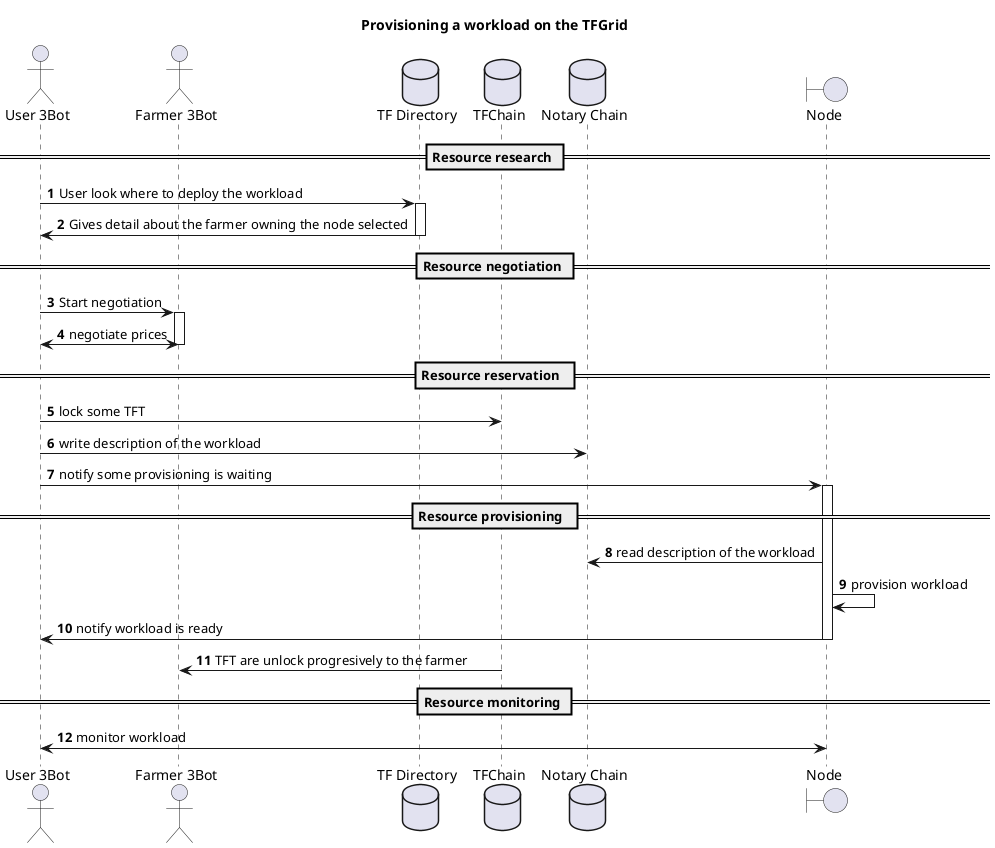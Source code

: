 @startuml
title Provisioning a workload on the TFGrid

autonumber
actor "User 3Bot" as user
actor "Farmer 3Bot" as farmer
database "TF Directory" as directory
database TFChain as tfchain
database "Notary Chain" as notarychain
boundary Node as node

== Resource research ==
user -> directory: User look where to deploy the workload
activate directory
user <- directory: Gives detail about the farmer owning the node selected
deactivate directory
== Resource negotiation ==
user -> farmer: Start negotiation
activate farmer
farmer <-> user: negotiate prices
deactivate farmer
== Resource reservation  ==
user -> tfchain: lock some TFT
user -> notarychain: write description of the workload
user -> node: notify some provisioning is waiting
activate node
== Resource provisioning  ==
node -> notarychain: read description of the workload
node -> node: provision workload
node -> user: notify workload is ready
deactivate node
tfchain -> farmer: TFT are unlock progresively to the farmer
== Resource monitoring ==
user <-> node: monitor workload
@enduml
